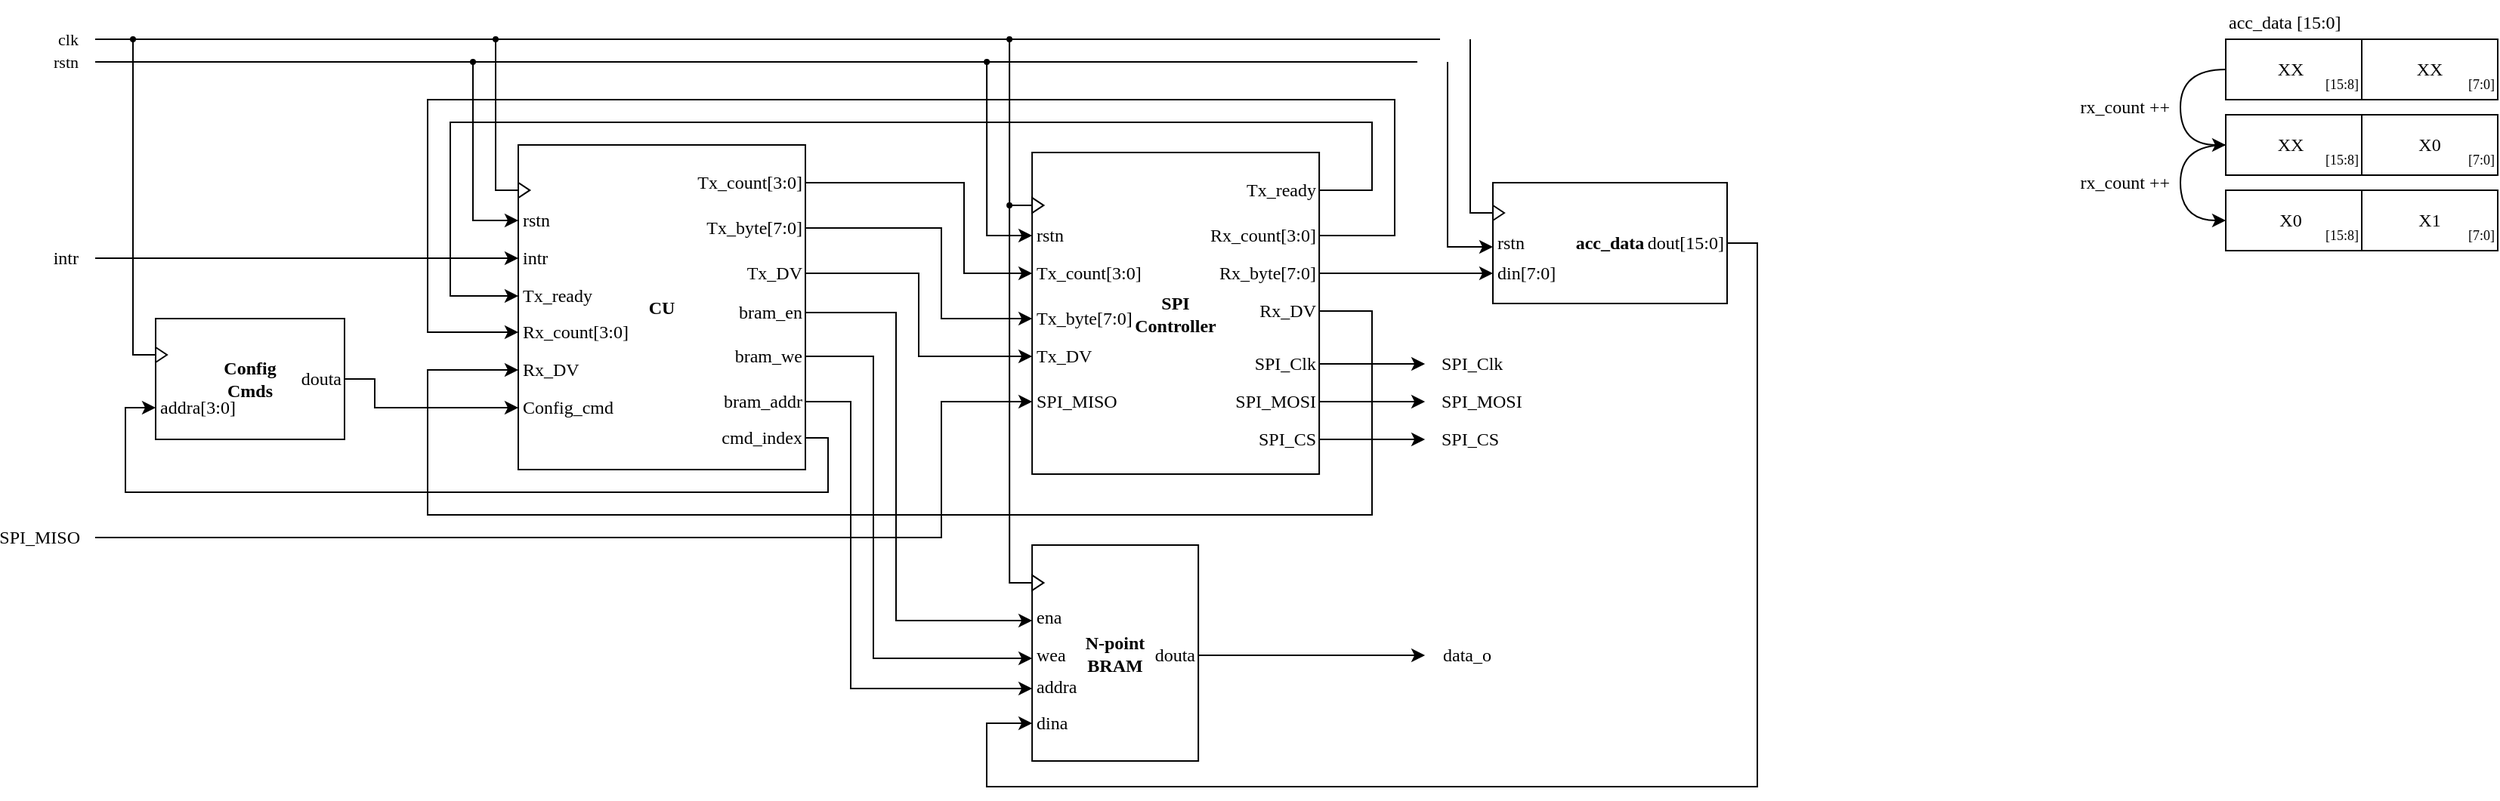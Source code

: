 <mxfile version="26.0.15">
  <diagram name="Page-1" id="Juiqj6YkxCS37qnOwY-p">
    <mxGraphModel dx="1195" dy="638" grid="1" gridSize="5" guides="1" tooltips="1" connect="1" arrows="1" fold="1" page="1" pageScale="1" pageWidth="850" pageHeight="1100" math="0" shadow="0">
      <root>
        <mxCell id="0" />
        <mxCell id="1" parent="0" />
        <mxCell id="IA69UJasPgT3WPHsJti2-14" value="&lt;b&gt;N-point&lt;br&gt;BRAM&lt;/b&gt;" style="rounded=0;whiteSpace=wrap;html=1;fontFamily=NewsGotT;verticalAlign=middle;" parent="1" vertex="1">
          <mxGeometry x="700.06" y="380" width="110" height="143" as="geometry" />
        </mxCell>
        <mxCell id="IA69UJasPgT3WPHsJti2-39" value="SPI &lt;br&gt;Controller" style="rounded=0;whiteSpace=wrap;html=1;fontFamily=NewsGotT;verticalAlign=middle;fontStyle=1" parent="1" vertex="1">
          <mxGeometry x="700.06" y="120" width="190" height="213" as="geometry" />
        </mxCell>
        <mxCell id="6dm7ZZ2Ce49l9A71G7zG-19" value="clk" style="endArrow=none;html=1;rounded=0;align=right;fontFamily=NewsGotT;" parent="1" edge="1">
          <mxGeometry x="-1" y="-10" width="50" height="50" relative="1" as="geometry">
            <mxPoint x="80" y="45" as="sourcePoint" />
            <mxPoint x="970" y="45" as="targetPoint" />
            <mxPoint x="-10" y="-10" as="offset" />
          </mxGeometry>
        </mxCell>
        <mxCell id="6dm7ZZ2Ce49l9A71G7zG-20" value="rstn" style="endArrow=none;html=1;rounded=0;align=right;labelBackgroundColor=none;fontFamily=NewsGotT;" parent="1" edge="1">
          <mxGeometry x="-1" y="-10" width="50" height="50" relative="1" as="geometry">
            <mxPoint x="80" y="60" as="sourcePoint" />
            <mxPoint x="955" y="60" as="targetPoint" />
            <mxPoint x="-10" y="-10" as="offset" />
          </mxGeometry>
        </mxCell>
        <mxCell id="IA69UJasPgT3WPHsJti2-16" value="" style="triangle;whiteSpace=wrap;html=1;fontFamily=NewsGotT;movable=1;resizable=1;rotatable=1;deletable=1;editable=1;locked=0;connectable=1;container=0;points=[];" parent="1" vertex="1">
          <mxGeometry x="700.06" y="400" width="7.5" height="10" as="geometry" />
        </mxCell>
        <mxCell id="IA69UJasPgT3WPHsJti2-17" value="ena" style="text;html=1;align=left;verticalAlign=middle;resizable=0;points=[];autosize=1;strokeColor=none;fillColor=none;spacing=0;fontFamily=NewsGotT;spacingLeft=3;spacingRight=-10;spacingBottom=-2;spacingTop=-2;" parent="1" vertex="1">
          <mxGeometry x="700.06" y="418" width="20" height="20" as="geometry" />
        </mxCell>
        <mxCell id="IA69UJasPgT3WPHsJti2-18" value="wea" style="text;html=1;align=left;verticalAlign=middle;resizable=0;points=[];autosize=1;strokeColor=none;fillColor=none;spacing=0;fontFamily=NewsGotT;spacingLeft=3;spacingRight=-10;spacingBottom=-2;spacingTop=-2;" parent="1" vertex="1">
          <mxGeometry x="700.06" y="443" width="25" height="20" as="geometry" />
        </mxCell>
        <mxCell id="IA69UJasPgT3WPHsJti2-19" value="addra" style="text;html=1;align=left;verticalAlign=middle;resizable=0;points=[];autosize=1;strokeColor=none;fillColor=none;fontFamily=NewsGotT;fontSize=12;fontColor=default;spacing=0;spacingLeft=3;spacingRight=-10;spacingBottom=-2;spacingTop=-2;" parent="1" vertex="1">
          <mxGeometry x="700.06" y="464" width="30" height="20" as="geometry" />
        </mxCell>
        <mxCell id="IA69UJasPgT3WPHsJti2-20" value="dina" style="text;html=1;align=left;verticalAlign=middle;resizable=0;points=[];autosize=1;strokeColor=none;fillColor=none;fontFamily=NewsGotT;fontSize=12;fontColor=default;spacing=0;spacingLeft=3;spacingRight=-10;spacingBottom=-2;spacingTop=-2;" parent="1" vertex="1">
          <mxGeometry x="700.06" y="488" width="25" height="20" as="geometry" />
        </mxCell>
        <mxCell id="IA69UJasPgT3WPHsJti2-21" value="" style="triangle;whiteSpace=wrap;html=1;fontFamily=NewsGotT;movable=1;resizable=1;rotatable=1;deletable=1;editable=1;locked=0;connectable=1;container=0;points=[[0,0.5,0,0,0]];" parent="1" vertex="1">
          <mxGeometry x="700.06" y="400" width="7.5" height="10" as="geometry" />
        </mxCell>
        <mxCell id="OZrKnQwsDPzHaz8R2crf-91" value="data_o" style="edgeStyle=orthogonalEdgeStyle;rounded=0;orthogonalLoop=1;jettySize=auto;html=1;fontFamily=NewsGotT;fontSize=12;align=left;" edge="1" parent="1" source="IA69UJasPgT3WPHsJti2-22">
          <mxGeometry x="1" y="-10" relative="1" as="geometry">
            <mxPoint x="960.06" y="453.0" as="targetPoint" />
            <mxPoint x="10" y="-10" as="offset" />
          </mxGeometry>
        </mxCell>
        <mxCell id="IA69UJasPgT3WPHsJti2-22" value="douta" style="text;html=1;align=right;verticalAlign=middle;resizable=0;points=[];autosize=1;strokeColor=none;fillColor=none;fontFamily=NewsGotT;fontSize=12;fontColor=default;spacing=0;spacingRight=3;spacingLeft=-9;spacingBottom=-2;spacingTop=-2;" parent="1" vertex="1">
          <mxGeometry x="780.06" y="443" width="30" height="20" as="geometry" />
        </mxCell>
        <mxCell id="IA69UJasPgT3WPHsJti2-40" value="rstn" style="text;html=1;align=left;verticalAlign=middle;resizable=0;points=[];autosize=1;strokeColor=none;fillColor=none;spacing=0;fontFamily=NewsGotT;spacingLeft=3;spacingRight=-10;spacingBottom=-2;spacingTop=-2;" parent="1" vertex="1">
          <mxGeometry x="700.06" y="165" width="25" height="20" as="geometry" />
        </mxCell>
        <mxCell id="IA69UJasPgT3WPHsJti2-41" value="" style="triangle;whiteSpace=wrap;html=1;fontFamily=NewsGotT;movable=1;resizable=1;rotatable=1;deletable=1;editable=1;locked=0;connectable=1;container=0;points=[];" parent="1" vertex="1">
          <mxGeometry x="700.06" y="150" width="7.5" height="10" as="geometry" />
        </mxCell>
        <mxCell id="IA69UJasPgT3WPHsJti2-42" value="Tx_count[3:0]" style="text;html=1;align=left;verticalAlign=middle;resizable=0;points=[];autosize=1;strokeColor=none;fillColor=none;spacing=0;fontFamily=NewsGotT;spacingLeft=3;spacingRight=-10;spacingBottom=-2;spacingTop=-2;" parent="1" vertex="1">
          <mxGeometry x="700.06" y="190" width="65" height="20" as="geometry" />
        </mxCell>
        <mxCell id="IA69UJasPgT3WPHsJti2-43" value="Tx_byte[7:0]" style="text;html=1;align=left;verticalAlign=middle;resizable=0;points=[];autosize=1;strokeColor=none;fillColor=none;spacing=0;fontFamily=NewsGotT;spacingLeft=3;spacingRight=-10;spacingBottom=-2;spacingTop=-2;" parent="1" vertex="1">
          <mxGeometry x="700.06" y="220" width="60" height="20" as="geometry" />
        </mxCell>
        <mxCell id="IA69UJasPgT3WPHsJti2-44" value="Tx_DV" style="text;html=1;align=left;verticalAlign=middle;resizable=0;points=[];autosize=1;strokeColor=none;fillColor=none;fontFamily=NewsGotT;fontSize=12;fontColor=default;spacing=0;spacingLeft=3;spacingRight=-10;spacingBottom=-2;spacingTop=-2;" parent="1" vertex="1">
          <mxGeometry x="700.06" y="245" width="35" height="20" as="geometry" />
        </mxCell>
        <mxCell id="OZrKnQwsDPzHaz8R2crf-74" style="edgeStyle=orthogonalEdgeStyle;rounded=0;orthogonalLoop=1;jettySize=auto;html=1;" edge="1" parent="1" target="IA69UJasPgT3WPHsJti2-45">
          <mxGeometry relative="1" as="geometry">
            <mxPoint x="80" y="375" as="sourcePoint" />
            <Array as="points">
              <mxPoint x="85" y="375" />
              <mxPoint x="640" y="375" />
              <mxPoint x="640" y="285" />
            </Array>
          </mxGeometry>
        </mxCell>
        <mxCell id="OZrKnQwsDPzHaz8R2crf-75" value="SPI_MISO" style="edgeLabel;html=1;align=right;verticalAlign=middle;resizable=0;points=[];fontFamily=NewsGotT;fontSize=12;" vertex="1" connectable="0" parent="OZrKnQwsDPzHaz8R2crf-74">
          <mxGeometry x="-0.914" y="-2" relative="1" as="geometry">
            <mxPoint x="-40" y="-2" as="offset" />
          </mxGeometry>
        </mxCell>
        <mxCell id="IA69UJasPgT3WPHsJti2-45" value="SPI_MISO" style="text;html=1;align=left;verticalAlign=middle;resizable=0;points=[];autosize=1;strokeColor=none;fillColor=none;fontFamily=NewsGotT;fontSize=12;fontColor=default;spacing=0;spacingLeft=3;spacingRight=-10;spacingBottom=-2;spacingTop=-2;" parent="1" vertex="1">
          <mxGeometry x="700.06" y="275" width="50" height="20" as="geometry" />
        </mxCell>
        <mxCell id="IA69UJasPgT3WPHsJti2-46" value="" style="triangle;whiteSpace=wrap;html=1;fontFamily=NewsGotT;movable=1;resizable=1;rotatable=1;deletable=1;editable=1;locked=0;connectable=1;container=0;points=[[0,0.5,0,0,0]];" parent="1" vertex="1">
          <mxGeometry x="700.06" y="150" width="7.5" height="10" as="geometry" />
        </mxCell>
        <mxCell id="OZrKnQwsDPzHaz8R2crf-85" style="edgeStyle=orthogonalEdgeStyle;rounded=0;orthogonalLoop=1;jettySize=auto;html=1;" edge="1" parent="1" source="IA69UJasPgT3WPHsJti2-47" target="OZrKnQwsDPzHaz8R2crf-84">
          <mxGeometry relative="1" as="geometry">
            <Array as="points">
              <mxPoint x="925" y="145" />
              <mxPoint x="925" y="100" />
              <mxPoint x="315" y="100" />
              <mxPoint x="315" y="215" />
            </Array>
          </mxGeometry>
        </mxCell>
        <mxCell id="IA69UJasPgT3WPHsJti2-47" value="Tx_ready" style="text;html=1;align=right;verticalAlign=middle;resizable=0;points=[];autosize=1;strokeColor=none;fillColor=none;fontFamily=NewsGotT;fontSize=12;fontColor=default;spacing=0;spacingRight=3;spacingLeft=-9;spacingBottom=-2;spacingTop=-2;" parent="1" vertex="1">
          <mxGeometry x="845.06" y="135" width="45" height="20" as="geometry" />
        </mxCell>
        <mxCell id="OZrKnQwsDPzHaz8R2crf-87" style="edgeStyle=orthogonalEdgeStyle;rounded=0;orthogonalLoop=1;jettySize=auto;html=1;" edge="1" parent="1" source="IA69UJasPgT3WPHsJti2-50" target="OZrKnQwsDPzHaz8R2crf-35">
          <mxGeometry relative="1" as="geometry">
            <Array as="points">
              <mxPoint x="925" y="225" />
              <mxPoint x="925" y="360" />
              <mxPoint x="300" y="360" />
              <mxPoint x="300" y="264" />
            </Array>
          </mxGeometry>
        </mxCell>
        <mxCell id="IA69UJasPgT3WPHsJti2-50" value="Rx_DV" style="text;html=1;align=right;verticalAlign=middle;resizable=0;points=[];autosize=1;strokeColor=none;fillColor=none;fontFamily=NewsGotT;fontSize=12;fontColor=default;spacing=0;spacingRight=3;spacingLeft=-9;spacingBottom=-2;spacingTop=-2;" parent="1" vertex="1">
          <mxGeometry x="855.06" y="215" width="35" height="20" as="geometry" />
        </mxCell>
        <mxCell id="OZrKnQwsDPzHaz8R2crf-86" style="edgeStyle=orthogonalEdgeStyle;rounded=0;orthogonalLoop=1;jettySize=auto;html=1;" edge="1" parent="1" source="IA69UJasPgT3WPHsJti2-51" target="OZrKnQwsDPzHaz8R2crf-34">
          <mxGeometry relative="1" as="geometry">
            <Array as="points">
              <mxPoint x="940" y="175" />
              <mxPoint x="940" y="85" />
              <mxPoint x="300" y="85" />
              <mxPoint x="300" y="239" />
            </Array>
          </mxGeometry>
        </mxCell>
        <mxCell id="IA69UJasPgT3WPHsJti2-51" value="Rx_count[3:0]" style="text;html=1;align=right;verticalAlign=middle;resizable=0;points=[];autosize=1;strokeColor=none;fillColor=none;fontFamily=NewsGotT;fontSize=12;fontColor=default;spacing=0;spacingRight=3;spacingLeft=-9;spacingBottom=-2;spacingTop=-2;" parent="1" vertex="1">
          <mxGeometry x="820.06" y="165" width="70" height="20" as="geometry" />
        </mxCell>
        <mxCell id="OZrKnQwsDPzHaz8R2crf-99" style="edgeStyle=orthogonalEdgeStyle;rounded=0;orthogonalLoop=1;jettySize=auto;html=1;" edge="1" parent="1" source="IA69UJasPgT3WPHsJti2-52" target="OZrKnQwsDPzHaz8R2crf-95">
          <mxGeometry relative="1" as="geometry" />
        </mxCell>
        <mxCell id="IA69UJasPgT3WPHsJti2-52" value="Rx_byte[7:0]" style="text;html=1;align=right;verticalAlign=middle;resizable=0;points=[];autosize=1;strokeColor=none;fillColor=none;fontFamily=NewsGotT;fontSize=12;fontColor=default;spacing=0;spacingRight=3;spacingLeft=-9;spacingBottom=-2;spacingTop=-2;" parent="1" vertex="1">
          <mxGeometry x="830.06" y="190" width="60" height="20" as="geometry" />
        </mxCell>
        <mxCell id="OZrKnQwsDPzHaz8R2crf-15" style="edgeStyle=orthogonalEdgeStyle;rounded=0;orthogonalLoop=1;jettySize=auto;html=1;exitX=0;exitY=0.5;exitDx=0;exitDy=0;entryX=0;entryY=0.5;entryDx=0;entryDy=0;curved=1;fontFamily=NewsGotT;" edge="1" parent="1" source="IA69UJasPgT3WPHsJti2-53" target="OZrKnQwsDPzHaz8R2crf-5">
          <mxGeometry relative="1" as="geometry">
            <Array as="points">
              <mxPoint x="1460" y="65" />
              <mxPoint x="1460" y="115" />
            </Array>
          </mxGeometry>
        </mxCell>
        <mxCell id="IA69UJasPgT3WPHsJti2-53" value="" style="rounded=0;whiteSpace=wrap;html=1;fontFamily=NewsGotT;verticalAlign=middle;fontStyle=1" parent="1" vertex="1">
          <mxGeometry x="1490" y="45" width="180" height="40" as="geometry" />
        </mxCell>
        <mxCell id="OZrKnQwsDPzHaz8R2crf-1" value="" style="endArrow=none;html=1;rounded=0;exitX=0.5;exitY=1;exitDx=0;exitDy=0;entryX=0.5;entryY=0;entryDx=0;entryDy=0;fontFamily=NewsGotT;" edge="1" parent="1" source="IA69UJasPgT3WPHsJti2-53" target="IA69UJasPgT3WPHsJti2-53">
          <mxGeometry width="50" height="50" relative="1" as="geometry">
            <mxPoint x="1635" y="120" as="sourcePoint" />
            <mxPoint x="1685" y="70" as="targetPoint" />
          </mxGeometry>
        </mxCell>
        <mxCell id="OZrKnQwsDPzHaz8R2crf-2" value="acc_data [15:0]" style="text;html=1;align=left;verticalAlign=middle;whiteSpace=wrap;rounded=0;fontFamily=NewsGotT;" vertex="1" parent="1">
          <mxGeometry x="1490" y="19" width="85" height="30" as="geometry" />
        </mxCell>
        <mxCell id="OZrKnQwsDPzHaz8R2crf-3" value="XX" style="text;html=1;align=center;verticalAlign=middle;whiteSpace=wrap;rounded=0;fontFamily=NewsGotT;" vertex="1" parent="1">
          <mxGeometry x="1502.5" y="50" width="60" height="30" as="geometry" />
        </mxCell>
        <mxCell id="OZrKnQwsDPzHaz8R2crf-4" value="XX" style="text;html=1;align=center;verticalAlign=middle;whiteSpace=wrap;rounded=0;fontFamily=NewsGotT;" vertex="1" parent="1">
          <mxGeometry x="1595" y="50" width="60" height="30" as="geometry" />
        </mxCell>
        <mxCell id="OZrKnQwsDPzHaz8R2crf-5" value="" style="rounded=0;whiteSpace=wrap;html=1;fontFamily=NewsGotT;verticalAlign=middle;fontStyle=1" vertex="1" parent="1">
          <mxGeometry x="1490" y="95" width="180" height="40" as="geometry" />
        </mxCell>
        <mxCell id="OZrKnQwsDPzHaz8R2crf-6" value="" style="endArrow=none;html=1;rounded=0;exitX=0.5;exitY=1;exitDx=0;exitDy=0;entryX=0.5;entryY=0;entryDx=0;entryDy=0;fontFamily=NewsGotT;" edge="1" parent="1" source="OZrKnQwsDPzHaz8R2crf-5" target="OZrKnQwsDPzHaz8R2crf-5">
          <mxGeometry width="50" height="50" relative="1" as="geometry">
            <mxPoint x="1635" y="170" as="sourcePoint" />
            <mxPoint x="1685" y="120" as="targetPoint" />
          </mxGeometry>
        </mxCell>
        <mxCell id="OZrKnQwsDPzHaz8R2crf-8" value="XX" style="text;html=1;align=center;verticalAlign=middle;whiteSpace=wrap;rounded=0;fontFamily=NewsGotT;" vertex="1" parent="1">
          <mxGeometry x="1502.5" y="100" width="60" height="30" as="geometry" />
        </mxCell>
        <mxCell id="OZrKnQwsDPzHaz8R2crf-9" value="X0" style="text;html=1;align=center;verticalAlign=middle;whiteSpace=wrap;rounded=0;fontFamily=NewsGotT;" vertex="1" parent="1">
          <mxGeometry x="1595" y="100" width="60" height="30" as="geometry" />
        </mxCell>
        <mxCell id="OZrKnQwsDPzHaz8R2crf-10" value="" style="rounded=0;whiteSpace=wrap;html=1;fontFamily=NewsGotT;verticalAlign=middle;fontStyle=1" vertex="1" parent="1">
          <mxGeometry x="1490" y="145" width="180" height="40" as="geometry" />
        </mxCell>
        <mxCell id="OZrKnQwsDPzHaz8R2crf-11" value="" style="endArrow=none;html=1;rounded=0;exitX=0.5;exitY=1;exitDx=0;exitDy=0;entryX=0.5;entryY=0;entryDx=0;entryDy=0;fontFamily=NewsGotT;" edge="1" parent="1" source="OZrKnQwsDPzHaz8R2crf-10" target="OZrKnQwsDPzHaz8R2crf-10">
          <mxGeometry width="50" height="50" relative="1" as="geometry">
            <mxPoint x="1635" y="220" as="sourcePoint" />
            <mxPoint x="1685" y="170" as="targetPoint" />
          </mxGeometry>
        </mxCell>
        <mxCell id="OZrKnQwsDPzHaz8R2crf-13" value="X0" style="text;html=1;align=center;verticalAlign=middle;whiteSpace=wrap;rounded=0;fontFamily=NewsGotT;" vertex="1" parent="1">
          <mxGeometry x="1502.5" y="150" width="60" height="30" as="geometry" />
        </mxCell>
        <mxCell id="OZrKnQwsDPzHaz8R2crf-14" value="X1" style="text;html=1;align=center;verticalAlign=middle;whiteSpace=wrap;rounded=0;fontFamily=NewsGotT;" vertex="1" parent="1">
          <mxGeometry x="1595" y="150" width="60" height="30" as="geometry" />
        </mxCell>
        <mxCell id="OZrKnQwsDPzHaz8R2crf-16" style="edgeStyle=orthogonalEdgeStyle;rounded=0;orthogonalLoop=1;jettySize=auto;html=1;exitX=0;exitY=0.5;exitDx=0;exitDy=0;entryX=0;entryY=0.5;entryDx=0;entryDy=0;curved=1;fontFamily=NewsGotT;" edge="1" parent="1">
          <mxGeometry relative="1" as="geometry">
            <mxPoint x="1490" y="115" as="sourcePoint" />
            <mxPoint x="1490" y="165" as="targetPoint" />
            <Array as="points">
              <mxPoint x="1460" y="115" />
              <mxPoint x="1460" y="165" />
            </Array>
          </mxGeometry>
        </mxCell>
        <mxCell id="OZrKnQwsDPzHaz8R2crf-17" value="[7:0]" style="text;html=1;align=right;verticalAlign=middle;whiteSpace=wrap;rounded=0;fontFamily=NewsGotT;fontSize=9;" vertex="1" parent="1">
          <mxGeometry x="1640" y="65" width="30" height="20" as="geometry" />
        </mxCell>
        <mxCell id="OZrKnQwsDPzHaz8R2crf-19" value="[15:8]" style="text;html=1;align=right;verticalAlign=middle;whiteSpace=wrap;rounded=0;fontFamily=NewsGotT;fontSize=9;" vertex="1" parent="1">
          <mxGeometry x="1550" y="65" width="30" height="20" as="geometry" />
        </mxCell>
        <mxCell id="OZrKnQwsDPzHaz8R2crf-20" value="[15:8]" style="text;html=1;align=right;verticalAlign=middle;whiteSpace=wrap;rounded=0;fontFamily=NewsGotT;fontSize=9;" vertex="1" parent="1">
          <mxGeometry x="1550" y="115" width="30" height="20" as="geometry" />
        </mxCell>
        <mxCell id="OZrKnQwsDPzHaz8R2crf-21" value="[7:0]" style="text;html=1;align=right;verticalAlign=middle;whiteSpace=wrap;rounded=0;fontFamily=NewsGotT;fontSize=9;" vertex="1" parent="1">
          <mxGeometry x="1640" y="115" width="30" height="20" as="geometry" />
        </mxCell>
        <mxCell id="OZrKnQwsDPzHaz8R2crf-22" value="[15:8]" style="text;html=1;align=right;verticalAlign=middle;whiteSpace=wrap;rounded=0;fontFamily=NewsGotT;fontSize=9;" vertex="1" parent="1">
          <mxGeometry x="1550" y="165" width="30" height="20" as="geometry" />
        </mxCell>
        <mxCell id="OZrKnQwsDPzHaz8R2crf-23" value="[7:0]" style="text;html=1;align=right;verticalAlign=middle;whiteSpace=wrap;rounded=0;fontFamily=NewsGotT;fontSize=9;" vertex="1" parent="1">
          <mxGeometry x="1640" y="165" width="30" height="20" as="geometry" />
        </mxCell>
        <mxCell id="OZrKnQwsDPzHaz8R2crf-24" value="rx_count ++" style="text;html=1;align=right;verticalAlign=middle;whiteSpace=wrap;rounded=0;fontFamily=NewsGotT;" vertex="1" parent="1">
          <mxGeometry x="1385" y="75" width="70" height="30" as="geometry" />
        </mxCell>
        <mxCell id="OZrKnQwsDPzHaz8R2crf-25" value="rx_count ++" style="text;html=1;align=right;verticalAlign=middle;whiteSpace=wrap;rounded=0;fontFamily=NewsGotT;" vertex="1" parent="1">
          <mxGeometry x="1380" y="125" width="75" height="30" as="geometry" />
        </mxCell>
        <mxCell id="OZrKnQwsDPzHaz8R2crf-88" value="SPI_Clk" style="edgeStyle=orthogonalEdgeStyle;rounded=0;orthogonalLoop=1;jettySize=auto;html=1;align=left;fontSize=12;fontFamily=NewsGotT;" edge="1" parent="1" source="OZrKnQwsDPzHaz8R2crf-26">
          <mxGeometry x="1" y="-10" relative="1" as="geometry">
            <mxPoint x="960.06" y="260" as="targetPoint" />
            <mxPoint x="9" y="-10" as="offset" />
          </mxGeometry>
        </mxCell>
        <mxCell id="OZrKnQwsDPzHaz8R2crf-26" value="SPI_Clk" style="text;html=1;align=right;verticalAlign=middle;resizable=0;points=[];autosize=1;strokeColor=none;fillColor=none;fontFamily=NewsGotT;fontSize=12;fontColor=default;spacing=0;spacingRight=3;spacingLeft=-9;spacingBottom=-2;spacingTop=-2;" vertex="1" parent="1">
          <mxGeometry x="850.06" y="250" width="40" height="20" as="geometry" />
        </mxCell>
        <mxCell id="OZrKnQwsDPzHaz8R2crf-89" value="SPI_MOSI" style="edgeStyle=orthogonalEdgeStyle;rounded=0;orthogonalLoop=1;jettySize=auto;html=1;align=left;fontSize=12;fontFamily=NewsGotT;" edge="1" parent="1" source="OZrKnQwsDPzHaz8R2crf-27">
          <mxGeometry x="1" y="-10" relative="1" as="geometry">
            <mxPoint x="960.06" y="285" as="targetPoint" />
            <mxPoint x="9" y="-10" as="offset" />
          </mxGeometry>
        </mxCell>
        <mxCell id="OZrKnQwsDPzHaz8R2crf-27" value="SPI_MOSI" style="text;html=1;align=right;verticalAlign=middle;resizable=0;points=[];autosize=1;strokeColor=none;fillColor=none;fontFamily=NewsGotT;fontSize=12;fontColor=default;spacing=0;spacingRight=3;spacingLeft=-9;spacingBottom=-2;spacingTop=-2;" vertex="1" parent="1">
          <mxGeometry x="840.06" y="275" width="50" height="20" as="geometry" />
        </mxCell>
        <mxCell id="OZrKnQwsDPzHaz8R2crf-90" value="SPI_CS" style="edgeStyle=orthogonalEdgeStyle;rounded=0;orthogonalLoop=1;jettySize=auto;html=1;align=left;fontSize=12;fontFamily=NewsGotT;" edge="1" parent="1" source="OZrKnQwsDPzHaz8R2crf-28">
          <mxGeometry x="1" y="-10" relative="1" as="geometry">
            <mxPoint x="960.06" y="310" as="targetPoint" />
            <mxPoint x="9" y="-10" as="offset" />
          </mxGeometry>
        </mxCell>
        <mxCell id="OZrKnQwsDPzHaz8R2crf-28" value="SPI_CS" style="text;html=1;align=right;verticalAlign=middle;resizable=0;points=[];autosize=1;strokeColor=none;fillColor=none;fontFamily=NewsGotT;fontSize=12;fontColor=default;spacing=0;spacingRight=3;spacingLeft=-9;spacingBottom=-2;spacingTop=-2;" vertex="1" parent="1">
          <mxGeometry x="850.06" y="300" width="40" height="20" as="geometry" />
        </mxCell>
        <mxCell id="OZrKnQwsDPzHaz8R2crf-30" value="CU" style="rounded=0;whiteSpace=wrap;html=1;fontFamily=NewsGotT;verticalAlign=middle;fontStyle=1" vertex="1" parent="1">
          <mxGeometry x="360" y="115" width="190" height="215" as="geometry" />
        </mxCell>
        <mxCell id="OZrKnQwsDPzHaz8R2crf-31" value="rstn" style="text;html=1;align=left;verticalAlign=middle;resizable=0;points=[];autosize=1;strokeColor=none;fillColor=none;spacing=0;fontFamily=NewsGotT;spacingLeft=3;spacingRight=-10;spacingBottom=-2;spacingTop=-2;" vertex="1" parent="1">
          <mxGeometry x="360" y="155" width="25" height="20" as="geometry" />
        </mxCell>
        <mxCell id="OZrKnQwsDPzHaz8R2crf-32" value="" style="triangle;whiteSpace=wrap;html=1;fontFamily=NewsGotT;movable=1;resizable=1;rotatable=1;deletable=1;editable=1;locked=0;connectable=1;container=0;points=[];" vertex="1" parent="1">
          <mxGeometry x="360" y="140" width="7.5" height="10" as="geometry" />
        </mxCell>
        <mxCell id="OZrKnQwsDPzHaz8R2crf-59" value="intr" style="edgeStyle=orthogonalEdgeStyle;rounded=0;orthogonalLoop=1;jettySize=auto;html=1;fontFamily=NewsGotT;fontSize=12;align=right;" edge="1" parent="1" target="OZrKnQwsDPzHaz8R2crf-33">
          <mxGeometry x="-1" y="-10" relative="1" as="geometry">
            <mxPoint x="80" y="190" as="sourcePoint" />
            <Array as="points">
              <mxPoint x="80" y="190" />
            </Array>
            <mxPoint x="-10" y="-10" as="offset" />
          </mxGeometry>
        </mxCell>
        <mxCell id="OZrKnQwsDPzHaz8R2crf-33" value="intr" style="text;html=1;align=left;verticalAlign=middle;resizable=0;points=[];autosize=1;strokeColor=none;fillColor=none;spacing=0;fontFamily=NewsGotT;spacingLeft=3;spacingRight=-10;spacingBottom=-2;spacingTop=-2;" vertex="1" parent="1">
          <mxGeometry x="360" y="180" width="20" height="20" as="geometry" />
        </mxCell>
        <mxCell id="OZrKnQwsDPzHaz8R2crf-34" value="Rx_count[3:0]" style="text;html=1;align=left;verticalAlign=middle;resizable=0;points=[];autosize=1;strokeColor=none;fillColor=none;spacing=0;fontFamily=NewsGotT;spacingLeft=3;spacingRight=-10;spacingBottom=-2;spacingTop=-2;" vertex="1" parent="1">
          <mxGeometry x="360" y="229" width="70" height="20" as="geometry" />
        </mxCell>
        <mxCell id="OZrKnQwsDPzHaz8R2crf-35" value="Rx_DV" style="text;html=1;align=left;verticalAlign=middle;resizable=0;points=[];autosize=1;strokeColor=none;fillColor=none;fontFamily=NewsGotT;fontSize=12;fontColor=default;spacing=0;spacingLeft=3;spacingRight=-10;spacingBottom=-2;spacingTop=-2;" vertex="1" parent="1">
          <mxGeometry x="360" y="254" width="35" height="20" as="geometry" />
        </mxCell>
        <mxCell id="OZrKnQwsDPzHaz8R2crf-37" value="" style="triangle;whiteSpace=wrap;html=1;fontFamily=NewsGotT;movable=1;resizable=1;rotatable=1;deletable=1;editable=1;locked=0;connectable=1;container=0;points=[[0,0.5,0,0,0]];" vertex="1" parent="1">
          <mxGeometry x="360" y="140" width="7.5" height="10" as="geometry" />
        </mxCell>
        <mxCell id="OZrKnQwsDPzHaz8R2crf-81" style="edgeStyle=orthogonalEdgeStyle;rounded=0;orthogonalLoop=1;jettySize=auto;html=1;" edge="1" parent="1" source="OZrKnQwsDPzHaz8R2crf-38" target="IA69UJasPgT3WPHsJti2-42">
          <mxGeometry relative="1" as="geometry">
            <Array as="points">
              <mxPoint x="655" y="140" />
              <mxPoint x="655" y="200" />
            </Array>
          </mxGeometry>
        </mxCell>
        <mxCell id="OZrKnQwsDPzHaz8R2crf-38" value="Tx_count[3:0]" style="text;html=1;align=right;verticalAlign=middle;resizable=0;points=[];autosize=1;strokeColor=none;fillColor=none;fontFamily=NewsGotT;fontSize=12;fontColor=default;spacing=0;spacingRight=3;spacingLeft=-9;spacingBottom=-2;spacingTop=-2;" vertex="1" parent="1">
          <mxGeometry x="480" y="130" width="70" height="20" as="geometry" />
        </mxCell>
        <mxCell id="OZrKnQwsDPzHaz8R2crf-77" style="edgeStyle=orthogonalEdgeStyle;rounded=0;orthogonalLoop=1;jettySize=auto;html=1;" edge="1" parent="1" source="OZrKnQwsDPzHaz8R2crf-39" target="IA69UJasPgT3WPHsJti2-17">
          <mxGeometry relative="1" as="geometry">
            <Array as="points">
              <mxPoint x="610" y="226" />
              <mxPoint x="610" y="430" />
            </Array>
          </mxGeometry>
        </mxCell>
        <mxCell id="OZrKnQwsDPzHaz8R2crf-39" value="bram_en" style="text;html=1;align=right;verticalAlign=middle;resizable=0;points=[];autosize=1;strokeColor=none;fillColor=none;fontFamily=NewsGotT;fontSize=12;fontColor=default;spacing=0;spacingRight=3;spacingLeft=-9;spacingBottom=-2;spacingTop=-2;" vertex="1" parent="1">
          <mxGeometry x="505" y="216" width="45" height="20" as="geometry" />
        </mxCell>
        <mxCell id="OZrKnQwsDPzHaz8R2crf-82" style="edgeStyle=orthogonalEdgeStyle;rounded=0;orthogonalLoop=1;jettySize=auto;html=1;" edge="1" parent="1" source="OZrKnQwsDPzHaz8R2crf-40" target="IA69UJasPgT3WPHsJti2-43">
          <mxGeometry relative="1" as="geometry">
            <Array as="points">
              <mxPoint x="640" y="170" />
              <mxPoint x="640" y="230" />
            </Array>
          </mxGeometry>
        </mxCell>
        <mxCell id="OZrKnQwsDPzHaz8R2crf-40" value="Tx_byte[7:0]" style="text;html=1;align=right;verticalAlign=middle;resizable=0;points=[];autosize=1;strokeColor=none;fillColor=none;fontFamily=NewsGotT;fontSize=12;fontColor=default;spacing=0;spacingRight=3;spacingLeft=-9;spacingBottom=-2;spacingTop=-2;" vertex="1" parent="1">
          <mxGeometry x="490" y="160" width="60" height="20" as="geometry" />
        </mxCell>
        <mxCell id="OZrKnQwsDPzHaz8R2crf-83" style="edgeStyle=orthogonalEdgeStyle;rounded=0;orthogonalLoop=1;jettySize=auto;html=1;" edge="1" parent="1" source="OZrKnQwsDPzHaz8R2crf-41" target="IA69UJasPgT3WPHsJti2-44">
          <mxGeometry relative="1" as="geometry">
            <Array as="points">
              <mxPoint x="625" y="200" />
              <mxPoint x="625" y="255" />
            </Array>
          </mxGeometry>
        </mxCell>
        <mxCell id="OZrKnQwsDPzHaz8R2crf-41" value="Tx_DV" style="text;html=1;align=right;verticalAlign=middle;resizable=0;points=[];autosize=1;strokeColor=none;fillColor=none;fontFamily=NewsGotT;fontSize=12;fontColor=default;spacing=0;spacingRight=3;spacingLeft=-9;spacingBottom=-2;spacingTop=-2;" vertex="1" parent="1">
          <mxGeometry x="515" y="190" width="35" height="20" as="geometry" />
        </mxCell>
        <mxCell id="OZrKnQwsDPzHaz8R2crf-78" style="edgeStyle=orthogonalEdgeStyle;rounded=0;orthogonalLoop=1;jettySize=auto;html=1;" edge="1" parent="1" source="OZrKnQwsDPzHaz8R2crf-42" target="IA69UJasPgT3WPHsJti2-18">
          <mxGeometry relative="1" as="geometry">
            <Array as="points">
              <mxPoint x="595" y="255" />
              <mxPoint x="595" y="455" />
            </Array>
          </mxGeometry>
        </mxCell>
        <mxCell id="OZrKnQwsDPzHaz8R2crf-42" value="bram_we" style="text;html=1;align=right;verticalAlign=middle;resizable=0;points=[];autosize=1;strokeColor=none;fillColor=none;fontFamily=NewsGotT;fontSize=12;fontColor=default;spacing=0;spacingRight=3;spacingLeft=-9;spacingBottom=-2;spacingTop=-2;" vertex="1" parent="1">
          <mxGeometry x="500" y="245" width="50" height="20" as="geometry" />
        </mxCell>
        <mxCell id="OZrKnQwsDPzHaz8R2crf-79" style="edgeStyle=orthogonalEdgeStyle;rounded=0;orthogonalLoop=1;jettySize=auto;html=1;" edge="1" parent="1" source="OZrKnQwsDPzHaz8R2crf-43" target="IA69UJasPgT3WPHsJti2-19">
          <mxGeometry relative="1" as="geometry">
            <Array as="points">
              <mxPoint x="580" y="285" />
              <mxPoint x="580" y="475" />
            </Array>
          </mxGeometry>
        </mxCell>
        <mxCell id="OZrKnQwsDPzHaz8R2crf-43" value="bram_addr" style="text;html=1;align=right;verticalAlign=middle;resizable=0;points=[];autosize=1;strokeColor=none;fillColor=none;fontFamily=NewsGotT;fontSize=12;fontColor=default;spacing=0;spacingRight=3;spacingLeft=-9;spacingBottom=-2;spacingTop=-2;" vertex="1" parent="1">
          <mxGeometry x="495" y="275" width="55" height="20" as="geometry" />
        </mxCell>
        <mxCell id="OZrKnQwsDPzHaz8R2crf-45" value="&lt;div&gt;Config&lt;/div&gt;&lt;div&gt;Cmds&lt;/div&gt;" style="rounded=0;whiteSpace=wrap;html=1;fontFamily=NewsGotT;verticalAlign=middle;fontStyle=1" vertex="1" parent="1">
          <mxGeometry x="120" y="230" width="125" height="80" as="geometry" />
        </mxCell>
        <mxCell id="OZrKnQwsDPzHaz8R2crf-50" value="addra[3:0]" style="text;html=1;align=left;verticalAlign=middle;resizable=0;points=[];autosize=1;strokeColor=none;fillColor=none;fontFamily=NewsGotT;fontSize=12;fontColor=default;spacing=0;spacingLeft=3;spacingRight=-10;spacingBottom=-2;spacingTop=-2;" vertex="1" parent="1">
          <mxGeometry x="120" y="279" width="50" height="20" as="geometry" />
        </mxCell>
        <mxCell id="OZrKnQwsDPzHaz8R2crf-52" value="" style="triangle;whiteSpace=wrap;html=1;fontFamily=NewsGotT;movable=1;resizable=1;rotatable=1;deletable=1;editable=1;locked=0;connectable=1;container=0;points=[[0,0.5,0,0,0]];" vertex="1" parent="1">
          <mxGeometry x="120" y="249" width="7.5" height="10" as="geometry" />
        </mxCell>
        <mxCell id="OZrKnQwsDPzHaz8R2crf-55" style="edgeStyle=orthogonalEdgeStyle;rounded=0;orthogonalLoop=1;jettySize=auto;html=1;" edge="1" parent="1" source="OZrKnQwsDPzHaz8R2crf-53" target="OZrKnQwsDPzHaz8R2crf-54">
          <mxGeometry relative="1" as="geometry">
            <Array as="points">
              <mxPoint x="265" y="270" />
              <mxPoint x="265" y="289" />
            </Array>
          </mxGeometry>
        </mxCell>
        <mxCell id="OZrKnQwsDPzHaz8R2crf-53" value="douta" style="text;html=1;align=right;verticalAlign=middle;resizable=0;points=[];autosize=1;strokeColor=none;fillColor=none;fontFamily=NewsGotT;fontSize=12;fontColor=default;spacing=0;spacingRight=3;spacingLeft=-9;spacingBottom=-2;spacingTop=-2;" vertex="1" parent="1">
          <mxGeometry x="215" y="260" width="30" height="20" as="geometry" />
        </mxCell>
        <mxCell id="OZrKnQwsDPzHaz8R2crf-54" value="Config_cmd" style="text;html=1;align=left;verticalAlign=middle;resizable=0;points=[];autosize=1;strokeColor=none;fillColor=none;fontFamily=NewsGotT;fontSize=12;fontColor=default;spacing=0;spacingLeft=3;spacingRight=-10;spacingBottom=-2;spacingTop=-2;" vertex="1" parent="1">
          <mxGeometry x="360" y="279" width="60" height="20" as="geometry" />
        </mxCell>
        <mxCell id="OZrKnQwsDPzHaz8R2crf-56" value="" style="endArrow=none;html=1;rounded=0;entryX=0;entryY=0.5;entryDx=0;entryDy=0;entryPerimeter=0;edgeStyle=orthogonalEdgeStyle;startArrow=oval;startFill=1;startSize=3;" edge="1" parent="1" target="OZrKnQwsDPzHaz8R2crf-52">
          <mxGeometry width="50" height="50" relative="1" as="geometry">
            <mxPoint x="105" y="45" as="sourcePoint" />
            <mxPoint x="120" y="260" as="targetPoint" />
            <Array as="points">
              <mxPoint x="105" y="254" />
            </Array>
          </mxGeometry>
        </mxCell>
        <mxCell id="OZrKnQwsDPzHaz8R2crf-57" value="" style="endArrow=none;html=1;rounded=0;entryX=0;entryY=0.5;entryDx=0;entryDy=0;entryPerimeter=0;edgeStyle=orthogonalEdgeStyle;startArrow=oval;startFill=1;startSize=3;" edge="1" parent="1" target="OZrKnQwsDPzHaz8R2crf-37">
          <mxGeometry width="50" height="50" relative="1" as="geometry">
            <mxPoint x="345" y="45" as="sourcePoint" />
            <mxPoint x="340" y="252" as="targetPoint" />
            <Array as="points">
              <mxPoint x="345" y="145" />
            </Array>
          </mxGeometry>
        </mxCell>
        <mxCell id="OZrKnQwsDPzHaz8R2crf-58" style="edgeStyle=orthogonalEdgeStyle;rounded=0;orthogonalLoop=1;jettySize=auto;html=1;startArrow=oval;startFill=1;startSize=3;" edge="1" parent="1" target="OZrKnQwsDPzHaz8R2crf-31">
          <mxGeometry relative="1" as="geometry">
            <mxPoint x="330" y="60" as="sourcePoint" />
            <mxPoint x="340" y="165" as="targetPoint" />
            <Array as="points">
              <mxPoint x="330" y="165" />
            </Array>
          </mxGeometry>
        </mxCell>
        <mxCell id="OZrKnQwsDPzHaz8R2crf-65" value="" style="endArrow=none;html=1;rounded=0;entryX=0;entryY=0.5;entryDx=0;entryDy=0;entryPerimeter=0;edgeStyle=orthogonalEdgeStyle;startArrow=oval;startFill=1;startSize=3;" edge="1" parent="1" target="IA69UJasPgT3WPHsJti2-46">
          <mxGeometry width="50" height="50" relative="1" as="geometry">
            <mxPoint x="685.06" y="45" as="sourcePoint" />
            <mxPoint x="700.06" y="155" as="targetPoint" />
            <Array as="points">
              <mxPoint x="685.06" y="155" />
            </Array>
          </mxGeometry>
        </mxCell>
        <mxCell id="OZrKnQwsDPzHaz8R2crf-66" style="edgeStyle=orthogonalEdgeStyle;rounded=0;orthogonalLoop=1;jettySize=auto;html=1;startArrow=oval;startFill=1;startSize=3;" edge="1" parent="1" target="IA69UJasPgT3WPHsJti2-40">
          <mxGeometry relative="1" as="geometry">
            <mxPoint x="670.06" y="60" as="sourcePoint" />
            <mxPoint x="700.06" y="175" as="targetPoint" />
            <Array as="points">
              <mxPoint x="670.06" y="175" />
            </Array>
          </mxGeometry>
        </mxCell>
        <mxCell id="OZrKnQwsDPzHaz8R2crf-69" value="" style="endArrow=none;html=1;rounded=0;edgeStyle=orthogonalEdgeStyle;startArrow=oval;startFill=1;startSize=3;entryX=0;entryY=0.5;entryDx=0;entryDy=0;entryPerimeter=0;" edge="1" parent="1" target="IA69UJasPgT3WPHsJti2-21">
          <mxGeometry width="50" height="50" relative="1" as="geometry">
            <mxPoint x="685.06" y="155" as="sourcePoint" />
            <mxPoint x="655.06" y="520" as="targetPoint" />
            <Array as="points">
              <mxPoint x="685.06" y="405" />
            </Array>
          </mxGeometry>
        </mxCell>
        <mxCell id="OZrKnQwsDPzHaz8R2crf-84" value="Tx_ready" style="text;html=1;align=left;verticalAlign=middle;resizable=0;points=[];autosize=1;strokeColor=none;fillColor=none;spacing=0;fontFamily=NewsGotT;spacingLeft=3;spacingRight=-10;spacingBottom=-2;spacingTop=-2;" vertex="1" parent="1">
          <mxGeometry x="360" y="205" width="45" height="20" as="geometry" />
        </mxCell>
        <mxCell id="OZrKnQwsDPzHaz8R2crf-92" value="acc_data" style="rounded=0;whiteSpace=wrap;html=1;fontFamily=NewsGotT;verticalAlign=middle;fontStyle=1" vertex="1" parent="1">
          <mxGeometry x="1005" y="140" width="155" height="80" as="geometry" />
        </mxCell>
        <mxCell id="OZrKnQwsDPzHaz8R2crf-93" value="" style="triangle;whiteSpace=wrap;html=1;fontFamily=NewsGotT;movable=1;resizable=1;rotatable=1;deletable=1;editable=1;locked=0;connectable=1;container=0;points=[[0,0.5,0,0,0]];" vertex="1" parent="1">
          <mxGeometry x="1005" y="155" width="7.5" height="10" as="geometry" />
        </mxCell>
        <mxCell id="OZrKnQwsDPzHaz8R2crf-94" value="rstn" style="text;html=1;align=left;verticalAlign=middle;resizable=0;points=[];autosize=1;strokeColor=none;fillColor=none;spacing=0;fontFamily=NewsGotT;spacingLeft=3;spacingRight=-10;spacingBottom=-2;spacingTop=-2;" vertex="1" parent="1">
          <mxGeometry x="1005" y="170" width="25" height="20" as="geometry" />
        </mxCell>
        <mxCell id="OZrKnQwsDPzHaz8R2crf-95" value="din[7:0]" style="text;html=1;align=left;verticalAlign=middle;resizable=0;points=[];autosize=1;strokeColor=none;fillColor=none;spacing=0;fontFamily=NewsGotT;spacingLeft=3;spacingRight=-10;spacingBottom=-2;spacingTop=-2;" vertex="1" parent="1">
          <mxGeometry x="1005" y="190" width="40" height="20" as="geometry" />
        </mxCell>
        <mxCell id="OZrKnQwsDPzHaz8R2crf-100" style="edgeStyle=orthogonalEdgeStyle;rounded=0;orthogonalLoop=1;jettySize=auto;html=1;" edge="1" parent="1" source="OZrKnQwsDPzHaz8R2crf-96" target="IA69UJasPgT3WPHsJti2-20">
          <mxGeometry relative="1" as="geometry">
            <Array as="points">
              <mxPoint x="1180" y="180" />
              <mxPoint x="1180" y="540" />
              <mxPoint x="670" y="540" />
              <mxPoint x="670" y="498" />
            </Array>
          </mxGeometry>
        </mxCell>
        <mxCell id="OZrKnQwsDPzHaz8R2crf-96" value="dout[15:0]" style="text;html=1;align=right;verticalAlign=middle;resizable=0;points=[];autosize=1;strokeColor=none;fillColor=none;fontFamily=NewsGotT;fontSize=12;fontColor=default;spacing=0;spacingRight=3;spacingLeft=-9;spacingBottom=-2;spacingTop=-2;" vertex="1" parent="1">
          <mxGeometry x="1105" y="170" width="55" height="20" as="geometry" />
        </mxCell>
        <mxCell id="OZrKnQwsDPzHaz8R2crf-97" value="" style="endArrow=none;html=1;rounded=0;entryX=0;entryY=0.5;entryDx=0;entryDy=0;entryPerimeter=0;edgeStyle=orthogonalEdgeStyle;startArrow=none;startFill=0;startSize=3;" edge="1" parent="1" target="OZrKnQwsDPzHaz8R2crf-93">
          <mxGeometry width="50" height="50" relative="1" as="geometry">
            <mxPoint x="990" y="45" as="sourcePoint" />
            <mxPoint x="1005" y="159" as="targetPoint" />
            <Array as="points">
              <mxPoint x="990" y="160" />
            </Array>
          </mxGeometry>
        </mxCell>
        <mxCell id="OZrKnQwsDPzHaz8R2crf-98" style="edgeStyle=orthogonalEdgeStyle;rounded=0;orthogonalLoop=1;jettySize=auto;html=1;startArrow=none;startFill=0;startSize=3;" edge="1" parent="1">
          <mxGeometry relative="1" as="geometry">
            <mxPoint x="975" y="60" as="sourcePoint" />
            <mxPoint x="1005" y="182.5" as="targetPoint" />
            <Array as="points">
              <mxPoint x="975.06" y="182.5" />
            </Array>
          </mxGeometry>
        </mxCell>
        <mxCell id="OZrKnQwsDPzHaz8R2crf-102" style="edgeStyle=orthogonalEdgeStyle;rounded=0;orthogonalLoop=1;jettySize=auto;html=1;" edge="1" parent="1" source="OZrKnQwsDPzHaz8R2crf-101" target="OZrKnQwsDPzHaz8R2crf-50">
          <mxGeometry relative="1" as="geometry">
            <Array as="points">
              <mxPoint x="565" y="309" />
              <mxPoint x="565" y="345" />
              <mxPoint x="100" y="345" />
              <mxPoint x="100" y="289" />
            </Array>
          </mxGeometry>
        </mxCell>
        <mxCell id="OZrKnQwsDPzHaz8R2crf-101" value="cmd_index" style="text;html=1;align=right;verticalAlign=middle;resizable=0;points=[];autosize=1;strokeColor=none;fillColor=none;fontFamily=NewsGotT;fontSize=12;fontColor=default;spacing=0;spacingRight=3;spacingLeft=-9;spacingBottom=-2;spacingTop=-2;" vertex="1" parent="1">
          <mxGeometry x="495" y="299" width="55" height="20" as="geometry" />
        </mxCell>
      </root>
    </mxGraphModel>
  </diagram>
</mxfile>
